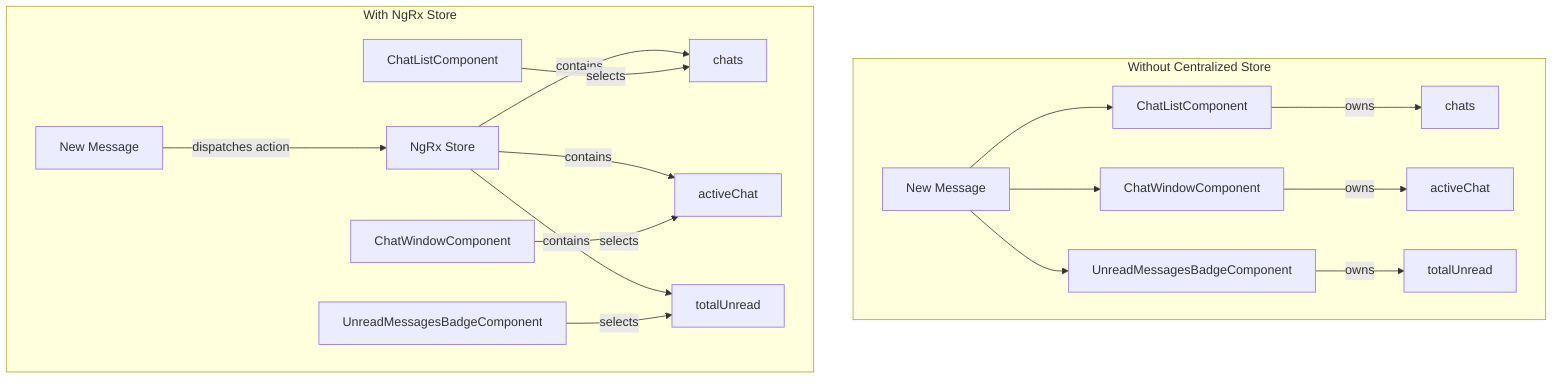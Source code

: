 graph TD
    subgraph "Without Centralized Store"
        A[ChatListComponent] --> |owns| A1[chats]
        B[ChatWindowComponent] --> |owns| B1[activeChat]
        C[UnreadMessagesBadgeComponent] --> |owns| C1[totalUnread]
        D[New Message] --> A
        D --> B
        D --> C
    end

    subgraph "With NgRx Store"
        E[NgRx Store] --> |contains| E1[chats]
        E --> |contains| E2[activeChat]
        E --> |contains| E3[totalUnread]
        F[ChatListComponent] --> |selects| E1
        G[ChatWindowComponent] --> |selects| E2
        H[UnreadMessagesBadgeComponent] --> |selects| E3
        I[New Message] --> |dispatches action| E
    end